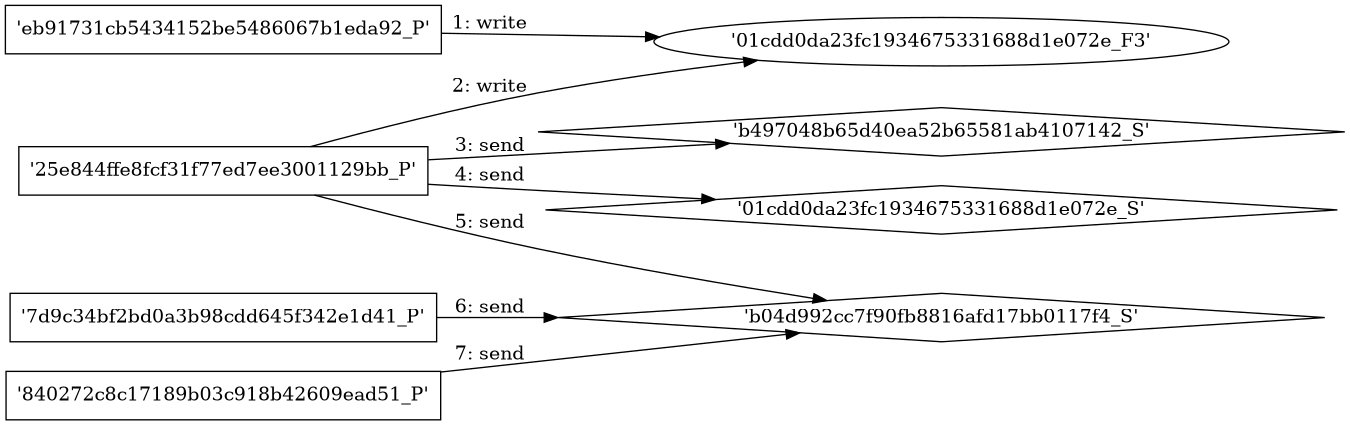 digraph "D:\Learning\Paper\apt\基于CTI的攻击预警\Dataset\攻击图\ASGfromALLCTI\Exploitable or Not Exploitable  Using REVEN to Examine a NULL Pointer Dereference..dot" {
rankdir="LR"
size="9"
fixedsize="false"
splines="true"
nodesep=0.3
ranksep=0
fontsize=10
overlap="scalexy"
engine= "neato"
	"'01cdd0da23fc1934675331688d1e072e_F3'" [node_type=file shape=ellipse]
	"'eb91731cb5434152be5486067b1eda92_P'" [node_type=Process shape=box]
	"'eb91731cb5434152be5486067b1eda92_P'" -> "'01cdd0da23fc1934675331688d1e072e_F3'" [label="1: write"]
	"'01cdd0da23fc1934675331688d1e072e_F3'" [node_type=file shape=ellipse]
	"'25e844ffe8fcf31f77ed7ee3001129bb_P'" [node_type=Process shape=box]
	"'25e844ffe8fcf31f77ed7ee3001129bb_P'" -> "'01cdd0da23fc1934675331688d1e072e_F3'" [label="2: write"]
	"'b497048b65d40ea52b65581ab4107142_S'" [node_type=Socket shape=diamond]
	"'25e844ffe8fcf31f77ed7ee3001129bb_P'" [node_type=Process shape=box]
	"'25e844ffe8fcf31f77ed7ee3001129bb_P'" -> "'b497048b65d40ea52b65581ab4107142_S'" [label="3: send"]
	"'01cdd0da23fc1934675331688d1e072e_S'" [node_type=Socket shape=diamond]
	"'25e844ffe8fcf31f77ed7ee3001129bb_P'" [node_type=Process shape=box]
	"'25e844ffe8fcf31f77ed7ee3001129bb_P'" -> "'01cdd0da23fc1934675331688d1e072e_S'" [label="4: send"]
	"'b04d992cc7f90fb8816afd17bb0117f4_S'" [node_type=Socket shape=diamond]
	"'25e844ffe8fcf31f77ed7ee3001129bb_P'" [node_type=Process shape=box]
	"'25e844ffe8fcf31f77ed7ee3001129bb_P'" -> "'b04d992cc7f90fb8816afd17bb0117f4_S'" [label="5: send"]
	"'b04d992cc7f90fb8816afd17bb0117f4_S'" [node_type=Socket shape=diamond]
	"'7d9c34bf2bd0a3b98cdd645f342e1d41_P'" [node_type=Process shape=box]
	"'7d9c34bf2bd0a3b98cdd645f342e1d41_P'" -> "'b04d992cc7f90fb8816afd17bb0117f4_S'" [label="6: send"]
	"'b04d992cc7f90fb8816afd17bb0117f4_S'" [node_type=Socket shape=diamond]
	"'840272c8c17189b03c918b42609ead51_P'" [node_type=Process shape=box]
	"'840272c8c17189b03c918b42609ead51_P'" -> "'b04d992cc7f90fb8816afd17bb0117f4_S'" [label="7: send"]
}
